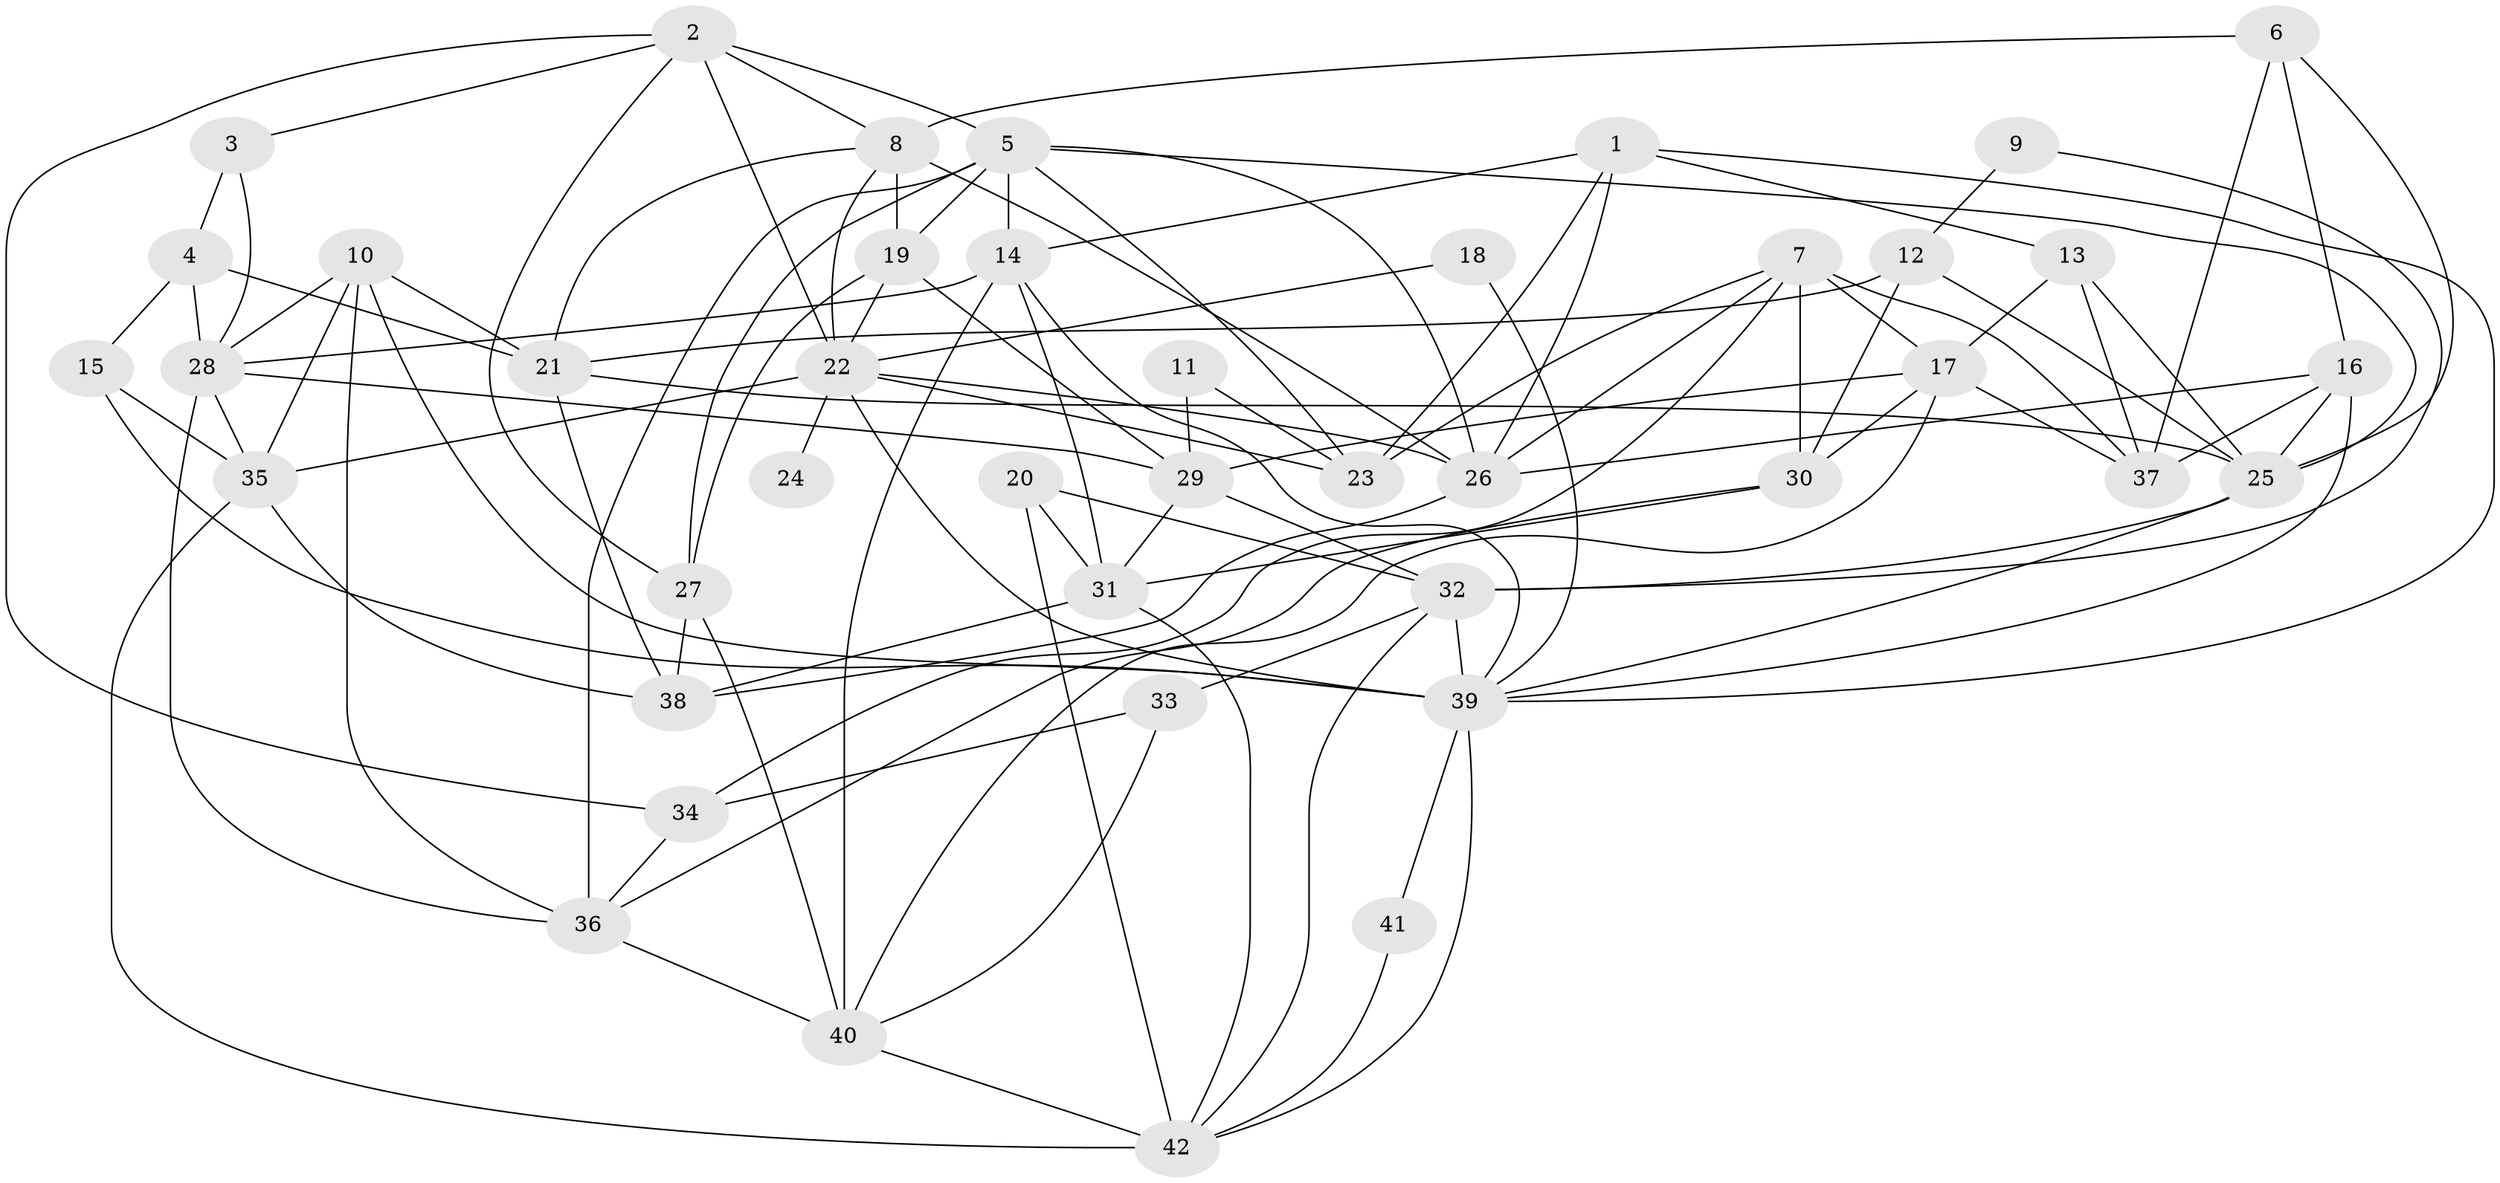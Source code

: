 // original degree distribution, {5: 0.17857142857142858, 6: 0.07142857142857142, 8: 0.011904761904761904, 3: 0.25, 4: 0.2619047619047619, 7: 0.047619047619047616, 2: 0.16666666666666666, 10: 0.011904761904761904}
// Generated by graph-tools (version 1.1) at 2025/02/03/09/25 03:02:13]
// undirected, 42 vertices, 108 edges
graph export_dot {
graph [start="1"]
  node [color=gray90,style=filled];
  1;
  2;
  3;
  4;
  5;
  6;
  7;
  8;
  9;
  10;
  11;
  12;
  13;
  14;
  15;
  16;
  17;
  18;
  19;
  20;
  21;
  22;
  23;
  24;
  25;
  26;
  27;
  28;
  29;
  30;
  31;
  32;
  33;
  34;
  35;
  36;
  37;
  38;
  39;
  40;
  41;
  42;
  1 -- 13 [weight=1.0];
  1 -- 14 [weight=1.0];
  1 -- 23 [weight=1.0];
  1 -- 26 [weight=1.0];
  1 -- 39 [weight=1.0];
  2 -- 3 [weight=1.0];
  2 -- 5 [weight=1.0];
  2 -- 8 [weight=1.0];
  2 -- 22 [weight=2.0];
  2 -- 27 [weight=1.0];
  2 -- 34 [weight=1.0];
  3 -- 4 [weight=2.0];
  3 -- 28 [weight=1.0];
  4 -- 15 [weight=1.0];
  4 -- 21 [weight=1.0];
  4 -- 28 [weight=1.0];
  5 -- 14 [weight=1.0];
  5 -- 19 [weight=1.0];
  5 -- 23 [weight=1.0];
  5 -- 25 [weight=1.0];
  5 -- 26 [weight=1.0];
  5 -- 27 [weight=1.0];
  5 -- 36 [weight=1.0];
  6 -- 8 [weight=1.0];
  6 -- 16 [weight=1.0];
  6 -- 25 [weight=1.0];
  6 -- 37 [weight=1.0];
  7 -- 17 [weight=2.0];
  7 -- 23 [weight=1.0];
  7 -- 26 [weight=2.0];
  7 -- 30 [weight=3.0];
  7 -- 34 [weight=1.0];
  7 -- 37 [weight=1.0];
  8 -- 19 [weight=2.0];
  8 -- 21 [weight=1.0];
  8 -- 22 [weight=1.0];
  8 -- 26 [weight=1.0];
  9 -- 12 [weight=1.0];
  9 -- 32 [weight=1.0];
  10 -- 21 [weight=1.0];
  10 -- 28 [weight=1.0];
  10 -- 35 [weight=1.0];
  10 -- 36 [weight=2.0];
  10 -- 39 [weight=2.0];
  11 -- 23 [weight=1.0];
  11 -- 29 [weight=1.0];
  12 -- 21 [weight=1.0];
  12 -- 25 [weight=1.0];
  12 -- 30 [weight=2.0];
  13 -- 17 [weight=1.0];
  13 -- 25 [weight=1.0];
  13 -- 37 [weight=1.0];
  14 -- 28 [weight=1.0];
  14 -- 31 [weight=1.0];
  14 -- 39 [weight=1.0];
  14 -- 40 [weight=1.0];
  15 -- 35 [weight=1.0];
  15 -- 39 [weight=1.0];
  16 -- 25 [weight=1.0];
  16 -- 26 [weight=2.0];
  16 -- 37 [weight=1.0];
  16 -- 39 [weight=1.0];
  17 -- 29 [weight=1.0];
  17 -- 30 [weight=1.0];
  17 -- 37 [weight=1.0];
  17 -- 40 [weight=1.0];
  18 -- 22 [weight=1.0];
  18 -- 39 [weight=1.0];
  19 -- 22 [weight=1.0];
  19 -- 27 [weight=1.0];
  19 -- 29 [weight=2.0];
  20 -- 31 [weight=1.0];
  20 -- 32 [weight=1.0];
  20 -- 42 [weight=2.0];
  21 -- 25 [weight=1.0];
  21 -- 38 [weight=2.0];
  22 -- 23 [weight=1.0];
  22 -- 24 [weight=2.0];
  22 -- 26 [weight=1.0];
  22 -- 35 [weight=1.0];
  22 -- 39 [weight=1.0];
  25 -- 32 [weight=1.0];
  25 -- 39 [weight=1.0];
  26 -- 38 [weight=1.0];
  27 -- 38 [weight=1.0];
  27 -- 40 [weight=2.0];
  28 -- 29 [weight=1.0];
  28 -- 35 [weight=1.0];
  28 -- 36 [weight=1.0];
  29 -- 31 [weight=1.0];
  29 -- 32 [weight=1.0];
  30 -- 31 [weight=1.0];
  30 -- 36 [weight=1.0];
  31 -- 38 [weight=1.0];
  31 -- 42 [weight=1.0];
  32 -- 33 [weight=1.0];
  32 -- 39 [weight=1.0];
  32 -- 42 [weight=1.0];
  33 -- 34 [weight=1.0];
  33 -- 40 [weight=1.0];
  34 -- 36 [weight=1.0];
  35 -- 38 [weight=1.0];
  35 -- 42 [weight=1.0];
  36 -- 40 [weight=1.0];
  39 -- 41 [weight=1.0];
  39 -- 42 [weight=1.0];
  40 -- 42 [weight=1.0];
  41 -- 42 [weight=1.0];
}
